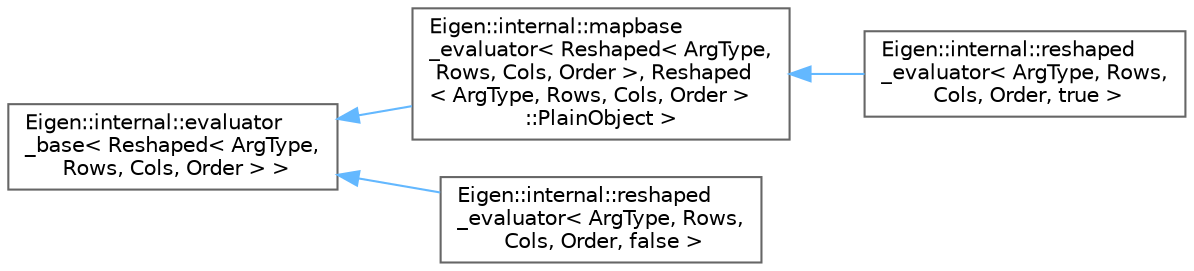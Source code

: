 digraph "Graphical Class Hierarchy"
{
 // LATEX_PDF_SIZE
  bgcolor="transparent";
  edge [fontname=Helvetica,fontsize=10,labelfontname=Helvetica,labelfontsize=10];
  node [fontname=Helvetica,fontsize=10,shape=box,height=0.2,width=0.4];
  rankdir="LR";
  Node0 [id="Node000000",label="Eigen::internal::evaluator\l_base\< Reshaped\< ArgType,\l Rows, Cols, Order \> \>",height=0.2,width=0.4,color="grey40", fillcolor="white", style="filled",URL="$structEigen_1_1internal_1_1evaluator__base.html",tooltip=" "];
  Node0 -> Node1 [id="edge818_Node000000_Node000001",dir="back",color="steelblue1",style="solid",tooltip=" "];
  Node1 [id="Node000001",label="Eigen::internal::mapbase\l_evaluator\< Reshaped\< ArgType,\l Rows, Cols, Order \>, Reshaped\l\< ArgType, Rows, Cols, Order \>\l::PlainObject \>",height=0.2,width=0.4,color="grey40", fillcolor="white", style="filled",URL="$structEigen_1_1internal_1_1mapbase__evaluator.html",tooltip=" "];
  Node1 -> Node2 [id="edge819_Node000001_Node000002",dir="back",color="steelblue1",style="solid",tooltip=" "];
  Node2 [id="Node000002",label="Eigen::internal::reshaped\l_evaluator\< ArgType, Rows,\l Cols, Order, true \>",height=0.2,width=0.4,color="grey40", fillcolor="white", style="filled",URL="$structEigen_1_1internal_1_1reshaped__evaluator_3_01ArgType_00_01Rows_00_01Cols_00_01Order_00_01true_01_4.html",tooltip=" "];
  Node0 -> Node3 [id="edge820_Node000000_Node000003",dir="back",color="steelblue1",style="solid",tooltip=" "];
  Node3 [id="Node000003",label="Eigen::internal::reshaped\l_evaluator\< ArgType, Rows,\l Cols, Order, false \>",height=0.2,width=0.4,color="grey40", fillcolor="white", style="filled",URL="$structEigen_1_1internal_1_1reshaped__evaluator_3_01ArgType_00_01Rows_00_01Cols_00_01Order_00_01false_01_4.html",tooltip=" "];
}
